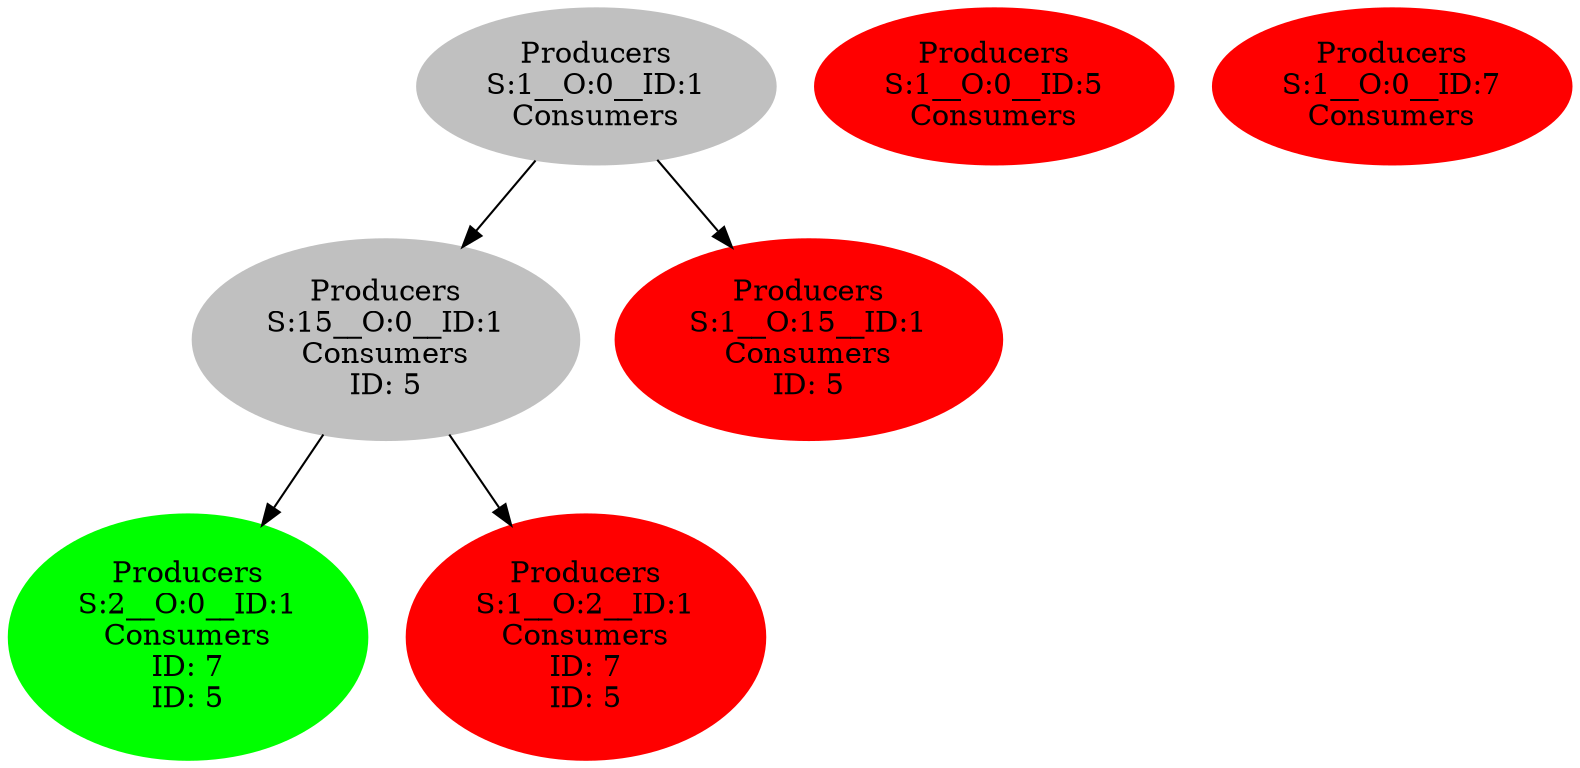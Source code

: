 strict digraph  {
0 [color=grey, label="Producers
S:1__O:0__ID:1
Consumers
", style=filled];
1 [color=grey, label="Producers
S:15__O:0__ID:1
Consumers
ID: 5", style=filled];
2 [color=green, label="Producers
S:2__O:0__ID:1
Consumers
ID: 7
ID: 5", style=filled];
3 [color=red, label="Producers
S:1__O:2__ID:1
Consumers
ID: 7
ID: 5", style=filled];
4 [color=red, label="Producers
S:1__O:15__ID:1
Consumers
ID: 5", style=filled];
5 [color=red, label="Producers
S:1__O:0__ID:5
Consumers
", style=filled];
6 [color=red, label="Producers
S:1__O:0__ID:7
Consumers
", style=filled];
0 -> 1;
0 -> 4;
1 -> 2;
1 -> 3;
}
